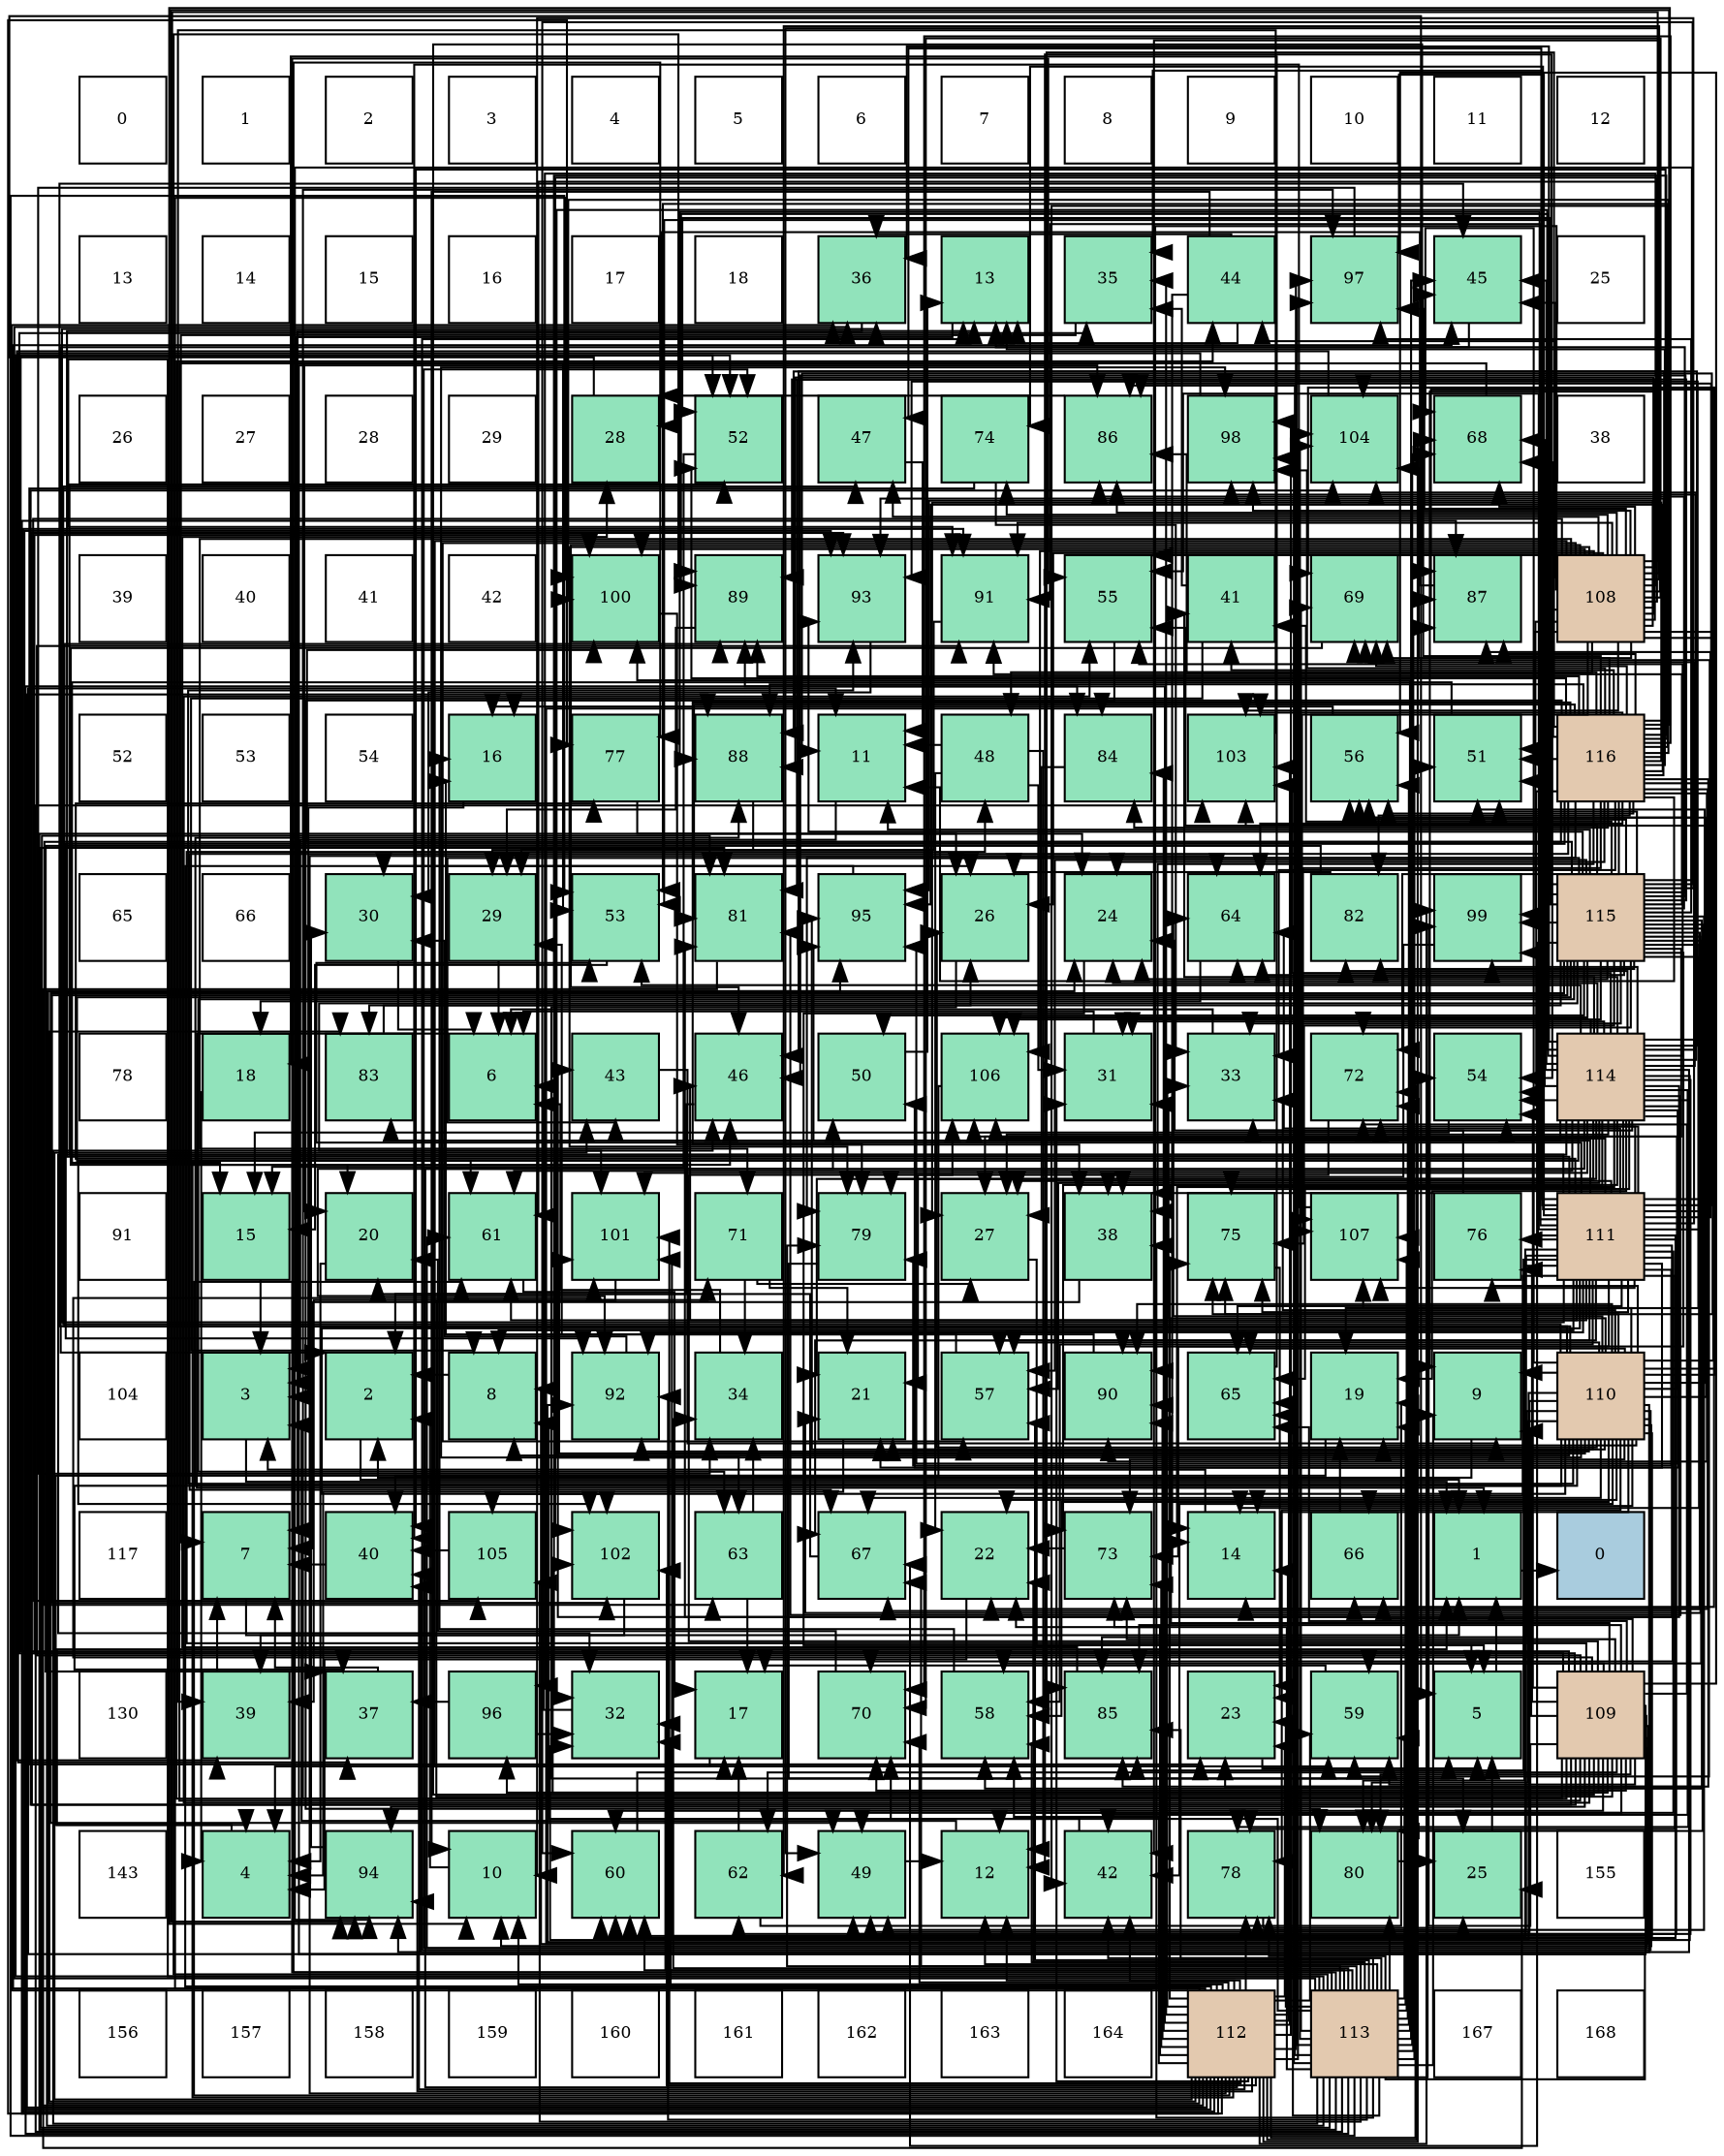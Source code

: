 digraph layout{
 rankdir=TB;
 splines=ortho;
 node [style=filled shape=square fixedsize=true width=0.6];
0[label="0", fontsize=8, fillcolor="#ffffff"];
1[label="1", fontsize=8, fillcolor="#ffffff"];
2[label="2", fontsize=8, fillcolor="#ffffff"];
3[label="3", fontsize=8, fillcolor="#ffffff"];
4[label="4", fontsize=8, fillcolor="#ffffff"];
5[label="5", fontsize=8, fillcolor="#ffffff"];
6[label="6", fontsize=8, fillcolor="#ffffff"];
7[label="7", fontsize=8, fillcolor="#ffffff"];
8[label="8", fontsize=8, fillcolor="#ffffff"];
9[label="9", fontsize=8, fillcolor="#ffffff"];
10[label="10", fontsize=8, fillcolor="#ffffff"];
11[label="11", fontsize=8, fillcolor="#ffffff"];
12[label="12", fontsize=8, fillcolor="#ffffff"];
13[label="13", fontsize=8, fillcolor="#ffffff"];
14[label="14", fontsize=8, fillcolor="#ffffff"];
15[label="15", fontsize=8, fillcolor="#ffffff"];
16[label="16", fontsize=8, fillcolor="#ffffff"];
17[label="17", fontsize=8, fillcolor="#ffffff"];
18[label="18", fontsize=8, fillcolor="#ffffff"];
19[label="36", fontsize=8, fillcolor="#91e3bb"];
20[label="13", fontsize=8, fillcolor="#91e3bb"];
21[label="35", fontsize=8, fillcolor="#91e3bb"];
22[label="44", fontsize=8, fillcolor="#91e3bb"];
23[label="97", fontsize=8, fillcolor="#91e3bb"];
24[label="45", fontsize=8, fillcolor="#91e3bb"];
25[label="25", fontsize=8, fillcolor="#ffffff"];
26[label="26", fontsize=8, fillcolor="#ffffff"];
27[label="27", fontsize=8, fillcolor="#ffffff"];
28[label="28", fontsize=8, fillcolor="#ffffff"];
29[label="29", fontsize=8, fillcolor="#ffffff"];
30[label="28", fontsize=8, fillcolor="#91e3bb"];
31[label="52", fontsize=8, fillcolor="#91e3bb"];
32[label="47", fontsize=8, fillcolor="#91e3bb"];
33[label="74", fontsize=8, fillcolor="#91e3bb"];
34[label="86", fontsize=8, fillcolor="#91e3bb"];
35[label="98", fontsize=8, fillcolor="#91e3bb"];
36[label="104", fontsize=8, fillcolor="#91e3bb"];
37[label="68", fontsize=8, fillcolor="#91e3bb"];
38[label="38", fontsize=8, fillcolor="#ffffff"];
39[label="39", fontsize=8, fillcolor="#ffffff"];
40[label="40", fontsize=8, fillcolor="#ffffff"];
41[label="41", fontsize=8, fillcolor="#ffffff"];
42[label="42", fontsize=8, fillcolor="#ffffff"];
43[label="100", fontsize=8, fillcolor="#91e3bb"];
44[label="89", fontsize=8, fillcolor="#91e3bb"];
45[label="93", fontsize=8, fillcolor="#91e3bb"];
46[label="91", fontsize=8, fillcolor="#91e3bb"];
47[label="55", fontsize=8, fillcolor="#91e3bb"];
48[label="41", fontsize=8, fillcolor="#91e3bb"];
49[label="69", fontsize=8, fillcolor="#91e3bb"];
50[label="87", fontsize=8, fillcolor="#91e3bb"];
51[label="108", fontsize=8, fillcolor="#e3c9af"];
52[label="52", fontsize=8, fillcolor="#ffffff"];
53[label="53", fontsize=8, fillcolor="#ffffff"];
54[label="54", fontsize=8, fillcolor="#ffffff"];
55[label="16", fontsize=8, fillcolor="#91e3bb"];
56[label="77", fontsize=8, fillcolor="#91e3bb"];
57[label="88", fontsize=8, fillcolor="#91e3bb"];
58[label="11", fontsize=8, fillcolor="#91e3bb"];
59[label="48", fontsize=8, fillcolor="#91e3bb"];
60[label="84", fontsize=8, fillcolor="#91e3bb"];
61[label="103", fontsize=8, fillcolor="#91e3bb"];
62[label="56", fontsize=8, fillcolor="#91e3bb"];
63[label="51", fontsize=8, fillcolor="#91e3bb"];
64[label="116", fontsize=8, fillcolor="#e3c9af"];
65[label="65", fontsize=8, fillcolor="#ffffff"];
66[label="66", fontsize=8, fillcolor="#ffffff"];
67[label="30", fontsize=8, fillcolor="#91e3bb"];
68[label="29", fontsize=8, fillcolor="#91e3bb"];
69[label="53", fontsize=8, fillcolor="#91e3bb"];
70[label="81", fontsize=8, fillcolor="#91e3bb"];
71[label="95", fontsize=8, fillcolor="#91e3bb"];
72[label="26", fontsize=8, fillcolor="#91e3bb"];
73[label="24", fontsize=8, fillcolor="#91e3bb"];
74[label="64", fontsize=8, fillcolor="#91e3bb"];
75[label="82", fontsize=8, fillcolor="#91e3bb"];
76[label="99", fontsize=8, fillcolor="#91e3bb"];
77[label="115", fontsize=8, fillcolor="#e3c9af"];
78[label="78", fontsize=8, fillcolor="#ffffff"];
79[label="18", fontsize=8, fillcolor="#91e3bb"];
80[label="83", fontsize=8, fillcolor="#91e3bb"];
81[label="6", fontsize=8, fillcolor="#91e3bb"];
82[label="43", fontsize=8, fillcolor="#91e3bb"];
83[label="46", fontsize=8, fillcolor="#91e3bb"];
84[label="50", fontsize=8, fillcolor="#91e3bb"];
85[label="106", fontsize=8, fillcolor="#91e3bb"];
86[label="31", fontsize=8, fillcolor="#91e3bb"];
87[label="33", fontsize=8, fillcolor="#91e3bb"];
88[label="72", fontsize=8, fillcolor="#91e3bb"];
89[label="54", fontsize=8, fillcolor="#91e3bb"];
90[label="114", fontsize=8, fillcolor="#e3c9af"];
91[label="91", fontsize=8, fillcolor="#ffffff"];
92[label="15", fontsize=8, fillcolor="#91e3bb"];
93[label="20", fontsize=8, fillcolor="#91e3bb"];
94[label="61", fontsize=8, fillcolor="#91e3bb"];
95[label="101", fontsize=8, fillcolor="#91e3bb"];
96[label="71", fontsize=8, fillcolor="#91e3bb"];
97[label="79", fontsize=8, fillcolor="#91e3bb"];
98[label="27", fontsize=8, fillcolor="#91e3bb"];
99[label="38", fontsize=8, fillcolor="#91e3bb"];
100[label="75", fontsize=8, fillcolor="#91e3bb"];
101[label="107", fontsize=8, fillcolor="#91e3bb"];
102[label="76", fontsize=8, fillcolor="#91e3bb"];
103[label="111", fontsize=8, fillcolor="#e3c9af"];
104[label="104", fontsize=8, fillcolor="#ffffff"];
105[label="3", fontsize=8, fillcolor="#91e3bb"];
106[label="2", fontsize=8, fillcolor="#91e3bb"];
107[label="8", fontsize=8, fillcolor="#91e3bb"];
108[label="92", fontsize=8, fillcolor="#91e3bb"];
109[label="34", fontsize=8, fillcolor="#91e3bb"];
110[label="21", fontsize=8, fillcolor="#91e3bb"];
111[label="57", fontsize=8, fillcolor="#91e3bb"];
112[label="90", fontsize=8, fillcolor="#91e3bb"];
113[label="65", fontsize=8, fillcolor="#91e3bb"];
114[label="19", fontsize=8, fillcolor="#91e3bb"];
115[label="9", fontsize=8, fillcolor="#91e3bb"];
116[label="110", fontsize=8, fillcolor="#e3c9af"];
117[label="117", fontsize=8, fillcolor="#ffffff"];
118[label="7", fontsize=8, fillcolor="#91e3bb"];
119[label="40", fontsize=8, fillcolor="#91e3bb"];
120[label="105", fontsize=8, fillcolor="#91e3bb"];
121[label="102", fontsize=8, fillcolor="#91e3bb"];
122[label="63", fontsize=8, fillcolor="#91e3bb"];
123[label="67", fontsize=8, fillcolor="#91e3bb"];
124[label="22", fontsize=8, fillcolor="#91e3bb"];
125[label="73", fontsize=8, fillcolor="#91e3bb"];
126[label="14", fontsize=8, fillcolor="#91e3bb"];
127[label="66", fontsize=8, fillcolor="#91e3bb"];
128[label="1", fontsize=8, fillcolor="#91e3bb"];
129[label="0", fontsize=8, fillcolor="#a9ccde"];
130[label="130", fontsize=8, fillcolor="#ffffff"];
131[label="39", fontsize=8, fillcolor="#91e3bb"];
132[label="37", fontsize=8, fillcolor="#91e3bb"];
133[label="96", fontsize=8, fillcolor="#91e3bb"];
134[label="32", fontsize=8, fillcolor="#91e3bb"];
135[label="17", fontsize=8, fillcolor="#91e3bb"];
136[label="70", fontsize=8, fillcolor="#91e3bb"];
137[label="58", fontsize=8, fillcolor="#91e3bb"];
138[label="85", fontsize=8, fillcolor="#91e3bb"];
139[label="23", fontsize=8, fillcolor="#91e3bb"];
140[label="59", fontsize=8, fillcolor="#91e3bb"];
141[label="5", fontsize=8, fillcolor="#91e3bb"];
142[label="109", fontsize=8, fillcolor="#e3c9af"];
143[label="143", fontsize=8, fillcolor="#ffffff"];
144[label="4", fontsize=8, fillcolor="#91e3bb"];
145[label="94", fontsize=8, fillcolor="#91e3bb"];
146[label="10", fontsize=8, fillcolor="#91e3bb"];
147[label="60", fontsize=8, fillcolor="#91e3bb"];
148[label="62", fontsize=8, fillcolor="#91e3bb"];
149[label="49", fontsize=8, fillcolor="#91e3bb"];
150[label="12", fontsize=8, fillcolor="#91e3bb"];
151[label="42", fontsize=8, fillcolor="#91e3bb"];
152[label="78", fontsize=8, fillcolor="#91e3bb"];
153[label="80", fontsize=8, fillcolor="#91e3bb"];
154[label="25", fontsize=8, fillcolor="#91e3bb"];
155[label="155", fontsize=8, fillcolor="#ffffff"];
156[label="156", fontsize=8, fillcolor="#ffffff"];
157[label="157", fontsize=8, fillcolor="#ffffff"];
158[label="158", fontsize=8, fillcolor="#ffffff"];
159[label="159", fontsize=8, fillcolor="#ffffff"];
160[label="160", fontsize=8, fillcolor="#ffffff"];
161[label="161", fontsize=8, fillcolor="#ffffff"];
162[label="162", fontsize=8, fillcolor="#ffffff"];
163[label="163", fontsize=8, fillcolor="#ffffff"];
164[label="164", fontsize=8, fillcolor="#ffffff"];
165[label="112", fontsize=8, fillcolor="#e3c9af"];
166[label="113", fontsize=8, fillcolor="#e3c9af"];
167[label="167", fontsize=8, fillcolor="#ffffff"];
168[label="168", fontsize=8, fillcolor="#ffffff"];
edge [constraint=false, style=vis];128 -> 129;
106 -> 128;
105 -> 128;
144 -> 128;
141 -> 128;
81 -> 128;
118 -> 128;
107 -> 106;
115 -> 106;
146 -> 106;
58 -> 105;
150 -> 105;
20 -> 105;
126 -> 105;
92 -> 105;
55 -> 105;
135 -> 144;
79 -> 144;
114 -> 144;
93 -> 144;
110 -> 144;
124 -> 144;
139 -> 141;
73 -> 141;
154 -> 141;
72 -> 141;
98 -> 141;
30 -> 141;
68 -> 81;
67 -> 81;
86 -> 81;
134 -> 81;
87 -> 81;
109 -> 81;
21 -> 118;
19 -> 118;
132 -> 118;
99 -> 118;
131 -> 118;
119 -> 118;
48 -> 107;
48 -> 21;
151 -> 107;
82 -> 115;
22 -> 146;
22 -> 20;
22 -> 126;
22 -> 19;
24 -> 106;
83 -> 106;
32 -> 58;
59 -> 58;
59 -> 150;
59 -> 124;
59 -> 86;
149 -> 150;
84 -> 20;
63 -> 92;
31 -> 92;
69 -> 92;
89 -> 92;
47 -> 55;
62 -> 55;
111 -> 55;
137 -> 55;
140 -> 135;
147 -> 135;
94 -> 135;
148 -> 135;
148 -> 114;
122 -> 135;
122 -> 109;
74 -> 79;
113 -> 79;
127 -> 114;
123 -> 93;
37 -> 93;
49 -> 93;
136 -> 93;
96 -> 110;
96 -> 98;
96 -> 109;
88 -> 110;
125 -> 124;
33 -> 139;
33 -> 87;
100 -> 139;
102 -> 73;
102 -> 99;
56 -> 73;
152 -> 154;
97 -> 154;
153 -> 154;
70 -> 154;
75 -> 72;
75 -> 132;
80 -> 72;
60 -> 98;
138 -> 30;
34 -> 30;
50 -> 30;
57 -> 68;
44 -> 68;
112 -> 68;
46 -> 68;
108 -> 67;
45 -> 67;
145 -> 67;
71 -> 67;
133 -> 134;
133 -> 132;
23 -> 109;
35 -> 132;
76 -> 99;
43 -> 99;
95 -> 131;
121 -> 131;
61 -> 131;
36 -> 131;
120 -> 119;
85 -> 119;
101 -> 119;
51 -> 115;
51 -> 72;
51 -> 151;
51 -> 22;
51 -> 24;
51 -> 83;
51 -> 32;
51 -> 59;
51 -> 149;
51 -> 63;
51 -> 89;
51 -> 47;
51 -> 111;
51 -> 140;
51 -> 94;
51 -> 148;
51 -> 127;
51 -> 37;
51 -> 49;
51 -> 136;
51 -> 96;
51 -> 33;
51 -> 100;
51 -> 97;
51 -> 34;
51 -> 57;
51 -> 44;
51 -> 112;
51 -> 46;
51 -> 145;
51 -> 71;
51 -> 133;
51 -> 23;
51 -> 35;
51 -> 76;
51 -> 43;
51 -> 121;
51 -> 61;
51 -> 120;
51 -> 85;
51 -> 101;
142 -> 107;
142 -> 115;
142 -> 21;
142 -> 22;
142 -> 59;
142 -> 149;
142 -> 31;
142 -> 69;
142 -> 89;
142 -> 47;
142 -> 62;
142 -> 137;
142 -> 140;
142 -> 147;
142 -> 94;
142 -> 148;
142 -> 113;
142 -> 127;
142 -> 136;
142 -> 96;
142 -> 88;
142 -> 125;
142 -> 102;
142 -> 153;
142 -> 60;
142 -> 138;
142 -> 34;
142 -> 50;
142 -> 112;
142 -> 46;
142 -> 108;
142 -> 45;
142 -> 145;
142 -> 133;
142 -> 23;
142 -> 76;
142 -> 43;
142 -> 95;
142 -> 121;
142 -> 36;
142 -> 85;
116 -> 107;
116 -> 115;
116 -> 146;
116 -> 20;
116 -> 126;
116 -> 114;
116 -> 110;
116 -> 124;
116 -> 139;
116 -> 72;
116 -> 86;
116 -> 134;
116 -> 87;
116 -> 132;
116 -> 151;
116 -> 24;
116 -> 32;
116 -> 149;
116 -> 31;
116 -> 62;
116 -> 111;
116 -> 137;
116 -> 147;
116 -> 74;
116 -> 113;
116 -> 123;
116 -> 37;
116 -> 49;
116 -> 125;
116 -> 100;
116 -> 102;
116 -> 152;
116 -> 153;
116 -> 138;
116 -> 50;
116 -> 57;
116 -> 44;
116 -> 112;
116 -> 108;
116 -> 45;
116 -> 145;
116 -> 71;
116 -> 35;
116 -> 95;
116 -> 61;
116 -> 36;
116 -> 120;
116 -> 85;
116 -> 101;
103 -> 107;
103 -> 58;
103 -> 150;
103 -> 20;
103 -> 110;
103 -> 98;
103 -> 21;
103 -> 19;
103 -> 83;
103 -> 32;
103 -> 149;
103 -> 63;
103 -> 31;
103 -> 69;
103 -> 89;
103 -> 47;
103 -> 62;
103 -> 111;
103 -> 137;
103 -> 147;
103 -> 94;
103 -> 148;
103 -> 74;
103 -> 113;
103 -> 127;
103 -> 123;
103 -> 49;
103 -> 136;
103 -> 88;
103 -> 125;
103 -> 33;
103 -> 100;
103 -> 102;
103 -> 56;
103 -> 152;
103 -> 97;
103 -> 153;
103 -> 70;
103 -> 138;
103 -> 34;
103 -> 50;
103 -> 57;
103 -> 46;
103 -> 108;
103 -> 71;
103 -> 23;
103 -> 76;
103 -> 95;
103 -> 121;
103 -> 85;
103 -> 101;
165 -> 146;
165 -> 150;
165 -> 126;
165 -> 124;
165 -> 139;
165 -> 72;
165 -> 86;
165 -> 134;
165 -> 87;
165 -> 21;
165 -> 19;
165 -> 119;
165 -> 151;
165 -> 82;
165 -> 24;
165 -> 83;
165 -> 84;
165 -> 137;
165 -> 140;
165 -> 94;
165 -> 74;
165 -> 113;
165 -> 37;
165 -> 136;
165 -> 88;
165 -> 125;
165 -> 100;
165 -> 56;
165 -> 152;
165 -> 70;
165 -> 80;
165 -> 60;
165 -> 50;
165 -> 57;
165 -> 44;
165 -> 112;
165 -> 46;
165 -> 45;
165 -> 145;
165 -> 71;
165 -> 23;
165 -> 35;
165 -> 76;
165 -> 43;
165 -> 95;
165 -> 121;
165 -> 61;
165 -> 36;
165 -> 101;
166 -> 115;
166 -> 58;
166 -> 150;
166 -> 114;
166 -> 124;
166 -> 139;
166 -> 73;
166 -> 72;
166 -> 134;
166 -> 109;
166 -> 19;
166 -> 99;
166 -> 151;
166 -> 24;
166 -> 83;
166 -> 63;
166 -> 31;
166 -> 69;
166 -> 89;
166 -> 47;
166 -> 62;
166 -> 111;
166 -> 137;
166 -> 140;
166 -> 147;
166 -> 113;
166 -> 123;
166 -> 37;
166 -> 49;
166 -> 136;
166 -> 88;
166 -> 125;
166 -> 56;
166 -> 152;
166 -> 97;
166 -> 153;
166 -> 70;
166 -> 60;
166 -> 138;
166 -> 34;
166 -> 50;
166 -> 44;
166 -> 46;
166 -> 108;
166 -> 23;
166 -> 35;
166 -> 43;
166 -> 61;
166 -> 36;
166 -> 120;
166 -> 101;
90 -> 126;
90 -> 114;
90 -> 110;
90 -> 73;
90 -> 98;
90 -> 86;
90 -> 134;
90 -> 87;
90 -> 19;
90 -> 99;
90 -> 119;
90 -> 48;
90 -> 151;
90 -> 82;
90 -> 24;
90 -> 149;
90 -> 84;
90 -> 63;
90 -> 69;
90 -> 89;
90 -> 47;
90 -> 111;
90 -> 147;
90 -> 94;
90 -> 122;
90 -> 74;
90 -> 113;
90 -> 123;
90 -> 37;
90 -> 49;
90 -> 125;
90 -> 100;
90 -> 152;
90 -> 97;
90 -> 70;
90 -> 75;
90 -> 80;
90 -> 57;
90 -> 44;
90 -> 108;
90 -> 45;
90 -> 71;
90 -> 35;
90 -> 76;
90 -> 95;
90 -> 121;
90 -> 61;
90 -> 36;
90 -> 85;
77 -> 146;
77 -> 58;
77 -> 150;
77 -> 20;
77 -> 126;
77 -> 114;
77 -> 110;
77 -> 124;
77 -> 73;
77 -> 98;
77 -> 86;
77 -> 87;
77 -> 48;
77 -> 83;
77 -> 149;
77 -> 84;
77 -> 63;
77 -> 31;
77 -> 69;
77 -> 47;
77 -> 62;
77 -> 111;
77 -> 137;
77 -> 140;
77 -> 147;
77 -> 94;
77 -> 122;
77 -> 74;
77 -> 123;
77 -> 88;
77 -> 100;
77 -> 152;
77 -> 97;
77 -> 153;
77 -> 70;
77 -> 75;
77 -> 80;
77 -> 138;
77 -> 34;
77 -> 112;
77 -> 46;
77 -> 45;
77 -> 145;
77 -> 23;
77 -> 76;
77 -> 43;
77 -> 95;
77 -> 121;
77 -> 85;
64 -> 146;
64 -> 58;
64 -> 20;
64 -> 126;
64 -> 139;
64 -> 73;
64 -> 98;
64 -> 134;
64 -> 87;
64 -> 99;
64 -> 119;
64 -> 48;
64 -> 151;
64 -> 82;
64 -> 24;
64 -> 83;
64 -> 63;
64 -> 31;
64 -> 69;
64 -> 89;
64 -> 62;
64 -> 140;
64 -> 122;
64 -> 74;
64 -> 123;
64 -> 37;
64 -> 49;
64 -> 136;
64 -> 88;
64 -> 97;
64 -> 153;
64 -> 70;
64 -> 75;
64 -> 60;
64 -> 138;
64 -> 34;
64 -> 50;
64 -> 57;
64 -> 44;
64 -> 112;
64 -> 108;
64 -> 45;
64 -> 145;
64 -> 71;
64 -> 35;
64 -> 43;
64 -> 61;
64 -> 36;
64 -> 101;
edge [constraint=true, style=invis];
0 -> 13 -> 26 -> 39 -> 52 -> 65 -> 78 -> 91 -> 104 -> 117 -> 130 -> 143 -> 156;
1 -> 14 -> 27 -> 40 -> 53 -> 66 -> 79 -> 92 -> 105 -> 118 -> 131 -> 144 -> 157;
2 -> 15 -> 28 -> 41 -> 54 -> 67 -> 80 -> 93 -> 106 -> 119 -> 132 -> 145 -> 158;
3 -> 16 -> 29 -> 42 -> 55 -> 68 -> 81 -> 94 -> 107 -> 120 -> 133 -> 146 -> 159;
4 -> 17 -> 30 -> 43 -> 56 -> 69 -> 82 -> 95 -> 108 -> 121 -> 134 -> 147 -> 160;
5 -> 18 -> 31 -> 44 -> 57 -> 70 -> 83 -> 96 -> 109 -> 122 -> 135 -> 148 -> 161;
6 -> 19 -> 32 -> 45 -> 58 -> 71 -> 84 -> 97 -> 110 -> 123 -> 136 -> 149 -> 162;
7 -> 20 -> 33 -> 46 -> 59 -> 72 -> 85 -> 98 -> 111 -> 124 -> 137 -> 150 -> 163;
8 -> 21 -> 34 -> 47 -> 60 -> 73 -> 86 -> 99 -> 112 -> 125 -> 138 -> 151 -> 164;
9 -> 22 -> 35 -> 48 -> 61 -> 74 -> 87 -> 100 -> 113 -> 126 -> 139 -> 152 -> 165;
10 -> 23 -> 36 -> 49 -> 62 -> 75 -> 88 -> 101 -> 114 -> 127 -> 140 -> 153 -> 166;
11 -> 24 -> 37 -> 50 -> 63 -> 76 -> 89 -> 102 -> 115 -> 128 -> 141 -> 154 -> 167;
12 -> 25 -> 38 -> 51 -> 64 -> 77 -> 90 -> 103 -> 116 -> 129 -> 142 -> 155 -> 168;
rank = same {0 -> 1 -> 2 -> 3 -> 4 -> 5 -> 6 -> 7 -> 8 -> 9 -> 10 -> 11 -> 12};
rank = same {13 -> 14 -> 15 -> 16 -> 17 -> 18 -> 19 -> 20 -> 21 -> 22 -> 23 -> 24 -> 25};
rank = same {26 -> 27 -> 28 -> 29 -> 30 -> 31 -> 32 -> 33 -> 34 -> 35 -> 36 -> 37 -> 38};
rank = same {39 -> 40 -> 41 -> 42 -> 43 -> 44 -> 45 -> 46 -> 47 -> 48 -> 49 -> 50 -> 51};
rank = same {52 -> 53 -> 54 -> 55 -> 56 -> 57 -> 58 -> 59 -> 60 -> 61 -> 62 -> 63 -> 64};
rank = same {65 -> 66 -> 67 -> 68 -> 69 -> 70 -> 71 -> 72 -> 73 -> 74 -> 75 -> 76 -> 77};
rank = same {78 -> 79 -> 80 -> 81 -> 82 -> 83 -> 84 -> 85 -> 86 -> 87 -> 88 -> 89 -> 90};
rank = same {91 -> 92 -> 93 -> 94 -> 95 -> 96 -> 97 -> 98 -> 99 -> 100 -> 101 -> 102 -> 103};
rank = same {104 -> 105 -> 106 -> 107 -> 108 -> 109 -> 110 -> 111 -> 112 -> 113 -> 114 -> 115 -> 116};
rank = same {117 -> 118 -> 119 -> 120 -> 121 -> 122 -> 123 -> 124 -> 125 -> 126 -> 127 -> 128 -> 129};
rank = same {130 -> 131 -> 132 -> 133 -> 134 -> 135 -> 136 -> 137 -> 138 -> 139 -> 140 -> 141 -> 142};
rank = same {143 -> 144 -> 145 -> 146 -> 147 -> 148 -> 149 -> 150 -> 151 -> 152 -> 153 -> 154 -> 155};
rank = same {156 -> 157 -> 158 -> 159 -> 160 -> 161 -> 162 -> 163 -> 164 -> 165 -> 166 -> 167 -> 168};
}